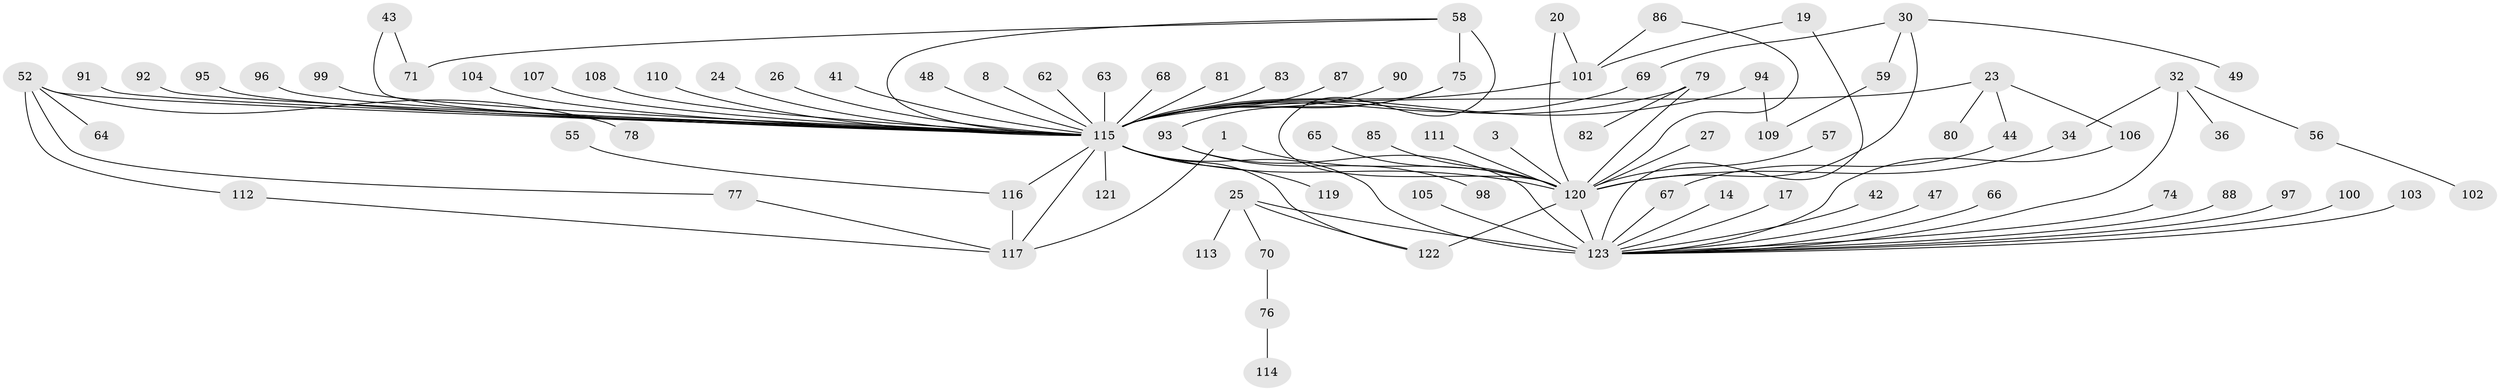// original degree distribution, {3: 0.13008130081300814, 19: 0.008130081300813009, 1: 0.4146341463414634, 16: 0.008130081300813009, 6: 0.016260162601626018, 18: 0.008130081300813009, 2: 0.25203252032520324, 14: 0.008130081300813009, 12: 0.016260162601626018, 5: 0.024390243902439025, 10: 0.008130081300813009, 4: 0.0975609756097561, 7: 0.008130081300813009}
// Generated by graph-tools (version 1.1) at 2025/50/03/04/25 21:50:03]
// undirected, 86 vertices, 105 edges
graph export_dot {
graph [start="1"]
  node [color=gray90,style=filled];
  1;
  3;
  8;
  14;
  17;
  19;
  20;
  23;
  24;
  25;
  26;
  27;
  30;
  32 [super="+21"];
  34 [super="+31+29"];
  36;
  41;
  42;
  43;
  44;
  47;
  48;
  49;
  52 [super="+7"];
  55;
  56;
  57;
  58 [super="+51"];
  59;
  62;
  63;
  64;
  65;
  66;
  67;
  68;
  69;
  70;
  71;
  74;
  75 [super="+50"];
  76;
  77;
  78;
  79;
  80;
  81;
  82;
  83;
  85;
  86;
  87;
  88;
  90;
  91;
  92 [super="+9"];
  93 [super="+37"];
  94;
  95;
  96;
  97;
  98;
  99;
  100;
  101;
  102;
  103;
  104;
  105;
  106;
  107;
  108;
  109;
  110;
  111;
  112;
  113;
  114;
  115 [super="+84+60+4+61+22"];
  116 [super="+46"];
  117 [super="+53+5"];
  119;
  120 [super="+12+2"];
  121;
  122 [super="+11+73"];
  123 [super="+16+89+72+118+13"];
  1 -- 120 [weight=2];
  1 -- 117;
  3 -- 120;
  8 -- 115;
  14 -- 123;
  17 -- 123;
  19 -- 101;
  19 -- 123;
  20 -- 101;
  20 -- 120;
  23 -- 44;
  23 -- 80;
  23 -- 106;
  23 -- 115;
  24 -- 115;
  25 -- 70;
  25 -- 113;
  25 -- 123 [weight=3];
  25 -- 122;
  26 -- 115;
  27 -- 120;
  30 -- 49;
  30 -- 59;
  30 -- 69;
  30 -- 120;
  32 -- 56;
  32 -- 34;
  32 -- 36;
  32 -- 123 [weight=2];
  34 -- 120 [weight=5];
  41 -- 115;
  42 -- 123;
  43 -- 71;
  43 -- 115;
  44 -- 67;
  47 -- 123;
  48 -- 115;
  52 -- 64;
  52 -- 78;
  52 -- 112;
  52 -- 77;
  52 -- 115 [weight=2];
  55 -- 116;
  56 -- 102;
  57 -- 120;
  58 -- 75;
  58 -- 120 [weight=2];
  58 -- 71;
  58 -- 115;
  59 -- 109;
  62 -- 115;
  63 -- 115;
  65 -- 120;
  66 -- 123;
  67 -- 123;
  68 -- 115;
  69 -- 115;
  70 -- 76;
  74 -- 123;
  75 -- 93 [weight=2];
  75 -- 115 [weight=2];
  76 -- 114;
  77 -- 117;
  79 -- 82;
  79 -- 120;
  79 -- 115 [weight=2];
  81 -- 115;
  83 -- 115;
  85 -- 120;
  86 -- 101;
  86 -- 120;
  87 -- 115;
  88 -- 123;
  90 -- 115;
  91 -- 115;
  92 -- 115;
  93 -- 98;
  93 -- 123 [weight=2];
  94 -- 109;
  94 -- 115;
  95 -- 115;
  96 -- 115 [weight=2];
  97 -- 123;
  99 -- 115;
  100 -- 123;
  101 -- 115;
  103 -- 123;
  104 -- 115;
  105 -- 123;
  106 -- 123;
  107 -- 115;
  108 -- 115;
  110 -- 115;
  111 -- 120;
  112 -- 117;
  115 -- 120 [weight=4];
  115 -- 116;
  115 -- 123 [weight=5];
  115 -- 122;
  115 -- 117 [weight=2];
  115 -- 119;
  115 -- 121;
  116 -- 117 [weight=2];
  120 -- 123 [weight=4];
  120 -- 122 [weight=2];
}
